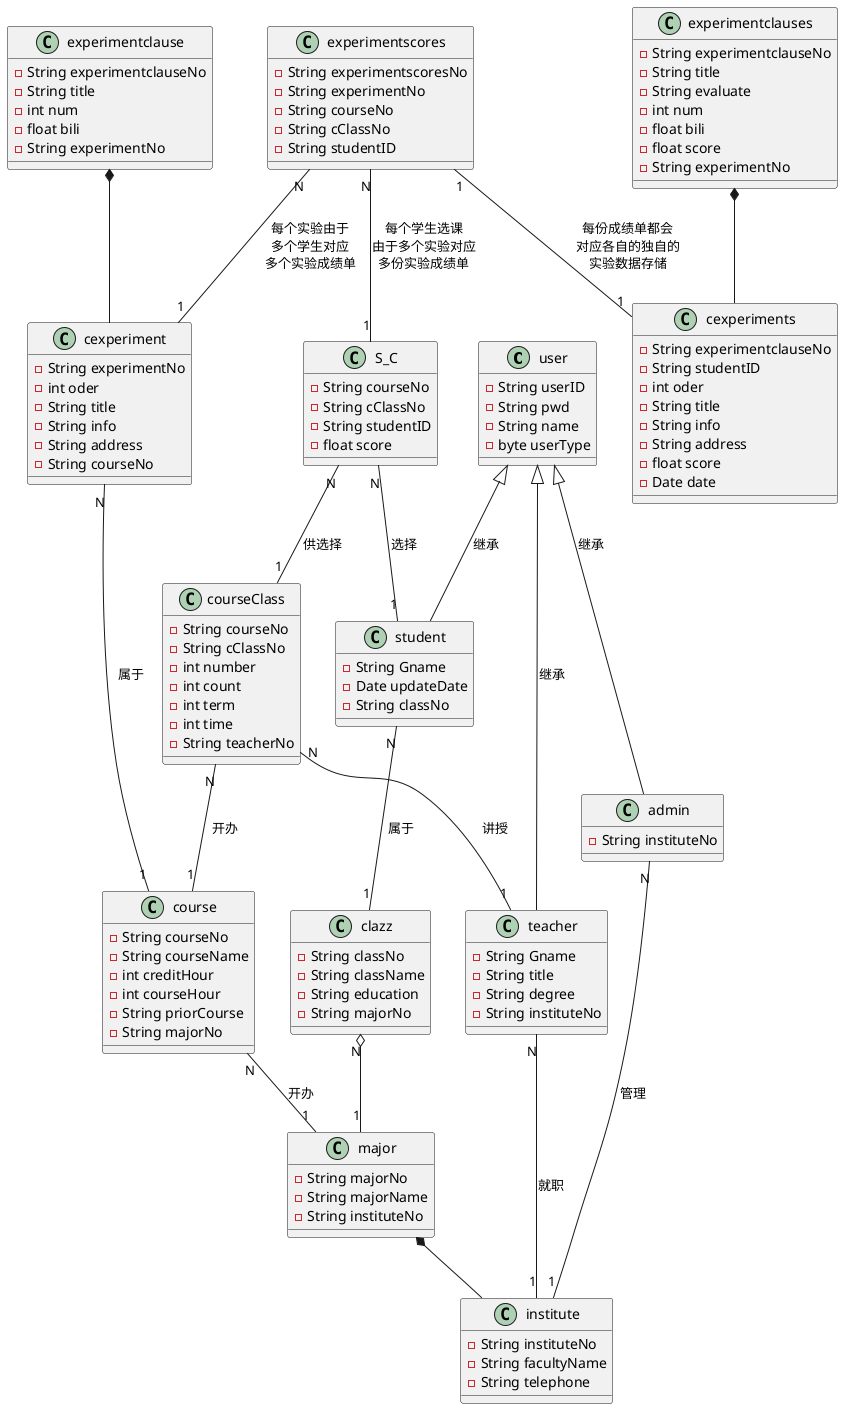 @startuml 实验管理平台类图
class user{
    -String userID
    -String pwd
    -String name
    -byte userType
}
class student{
    -String Gname
    -Date updateDate
    -String classNo
}
class teacher{
    -String Gname
    -String title
    -String degree
    -String instituteNo
}
class admin{
    -String instituteNo
}
class clazz{
    -String classNo
    -String className
    -String education
    -String majorNo
}
class major{
    -String majorNo
    -String majorName
    -String instituteNo
}
class institute{
    -String instituteNo
    -String facultyName
    -String telephone
}
class course{
    -String courseNo
    -String courseName
    -int creditHour
    -int courseHour
    -String priorCourse
    -String majorNo
}
class courseClass{
    -String courseNo
    -String cClassNo
    -int number
    -int count
    -int term
    -int time
    -String teacherNo
}
class S_C{
    -String courseNo
    -String cClassNo
    -String studentID
    -float score
}

class cexperiment{
    -String experimentNo
    -int oder
    -String title
    -String info
    -String address
    -String courseNo
}

class experimentclause{
    -String experimentclauseNo
    -String title
    -int num
    -float bili
    -String experimentNo
}

class cexperiments{
    -String experimentclauseNo
    -String studentID
    -int oder
    -String title
    -String info
    -String address
    -float score
    -Date date
}
class experimentclauses{
    -String experimentclauseNo
    -String title
    -String evaluate
    -int num
    -float bili
    -float score
    -String experimentNo
}
class experimentscores{
    -String experimentscoresNo
    -String experimentNo
    -String courseNo
    -String cClassNo
    -String studentID
}
student -up-|> user:继承
teacher -up-|> user:继承
admin -up-|> user:继承
student "N" -- "1" clazz:属于
clazz "N" o-- "1" major
major *-- institute
teacher "N" -- "1" institute:就职
admin "N" -- "1" institute:管理
S_C "N" -- "1" student:选择
S_C "N" -- "1" courseClass:供选择
courseClass "N" -- "1" course:开办
courseClass "N" -- "1" teacher:讲授
course "N" -- "1" major:开办
experimentclause *-- cexperiment
cexperiment "N" -- "1" course:属于
experimentscores "N" -- "1" S_C:每个学生选课\n由于多个实验对应\n多份实验成绩单
experimentscores "N" -- "1" cexperiment:每个实验由于\n多个学生对应\n多个实验成绩单
experimentclauses *-- cexperiments
experimentscores "1"--"1" cexperiments:每份成绩单都会\n对应各自的独自的\n实验数据存储
@enduml